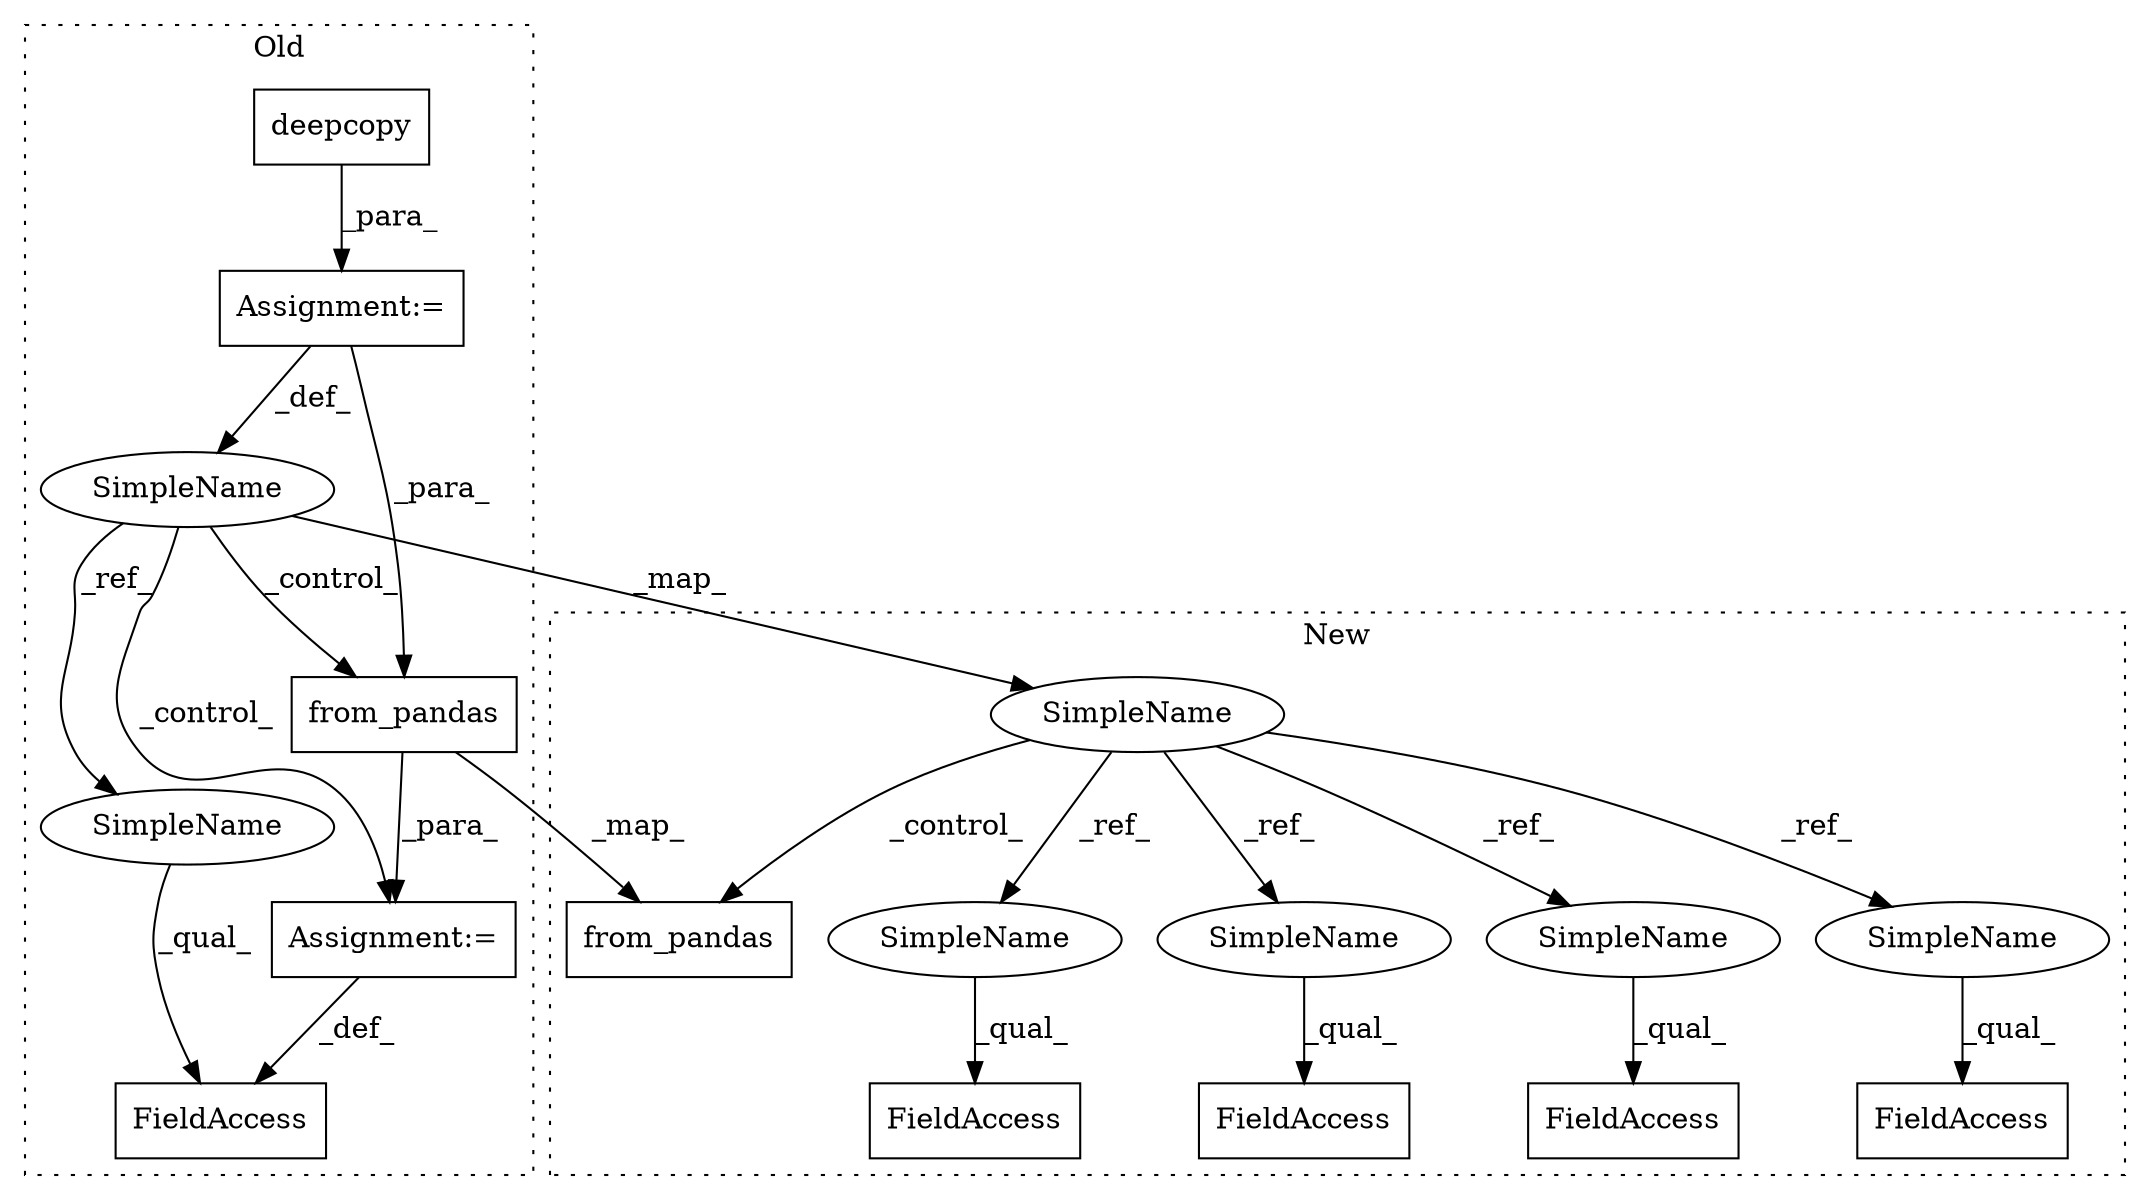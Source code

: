 digraph G {
subgraph cluster0 {
1 [label="from_pandas" a="32" s="1478,1519" l="12,1" shape="box"];
4 [label="SimpleName" a="42" s="1418" l="6" shape="ellipse"];
6 [label="FieldAccess" a="22" s="1453" l="9" shape="box"];
10 [label="deepcopy" a="32" s="1338,1354" l="9,1" shape="box"];
11 [label="Assignment:=" a="7" s="1332" l="1" shape="box"];
12 [label="Assignment:=" a="7" s="1462" l="1" shape="box"];
13 [label="SimpleName" a="42" s="1453" l="6" shape="ellipse"];
label = "Old";
style="dotted";
}
subgraph cluster1 {
2 [label="from_pandas" a="32" s="1557,1598" l="12,1" shape="box"];
3 [label="SimpleName" a="42" s="1472" l="6" shape="ellipse"];
5 [label="FieldAccess" a="22" s="1532" l="9" shape="box"];
7 [label="FieldAccess" a="22" s="1600" l="12" shape="box"];
8 [label="FieldAccess" a="22" s="1631" l="21" shape="box"];
9 [label="FieldAccess" a="22" s="1613" l="17" shape="box"];
14 [label="SimpleName" a="42" s="1613" l="6" shape="ellipse"];
15 [label="SimpleName" a="42" s="1600" l="6" shape="ellipse"];
16 [label="SimpleName" a="42" s="1532" l="6" shape="ellipse"];
17 [label="SimpleName" a="42" s="1631" l="6" shape="ellipse"];
label = "New";
style="dotted";
}
1 -> 12 [label="_para_"];
1 -> 2 [label="_map_"];
3 -> 15 [label="_ref_"];
3 -> 17 [label="_ref_"];
3 -> 2 [label="_control_"];
3 -> 14 [label="_ref_"];
3 -> 16 [label="_ref_"];
4 -> 3 [label="_map_"];
4 -> 12 [label="_control_"];
4 -> 13 [label="_ref_"];
4 -> 1 [label="_control_"];
10 -> 11 [label="_para_"];
11 -> 1 [label="_para_"];
11 -> 4 [label="_def_"];
12 -> 6 [label="_def_"];
13 -> 6 [label="_qual_"];
14 -> 9 [label="_qual_"];
15 -> 7 [label="_qual_"];
16 -> 5 [label="_qual_"];
17 -> 8 [label="_qual_"];
}